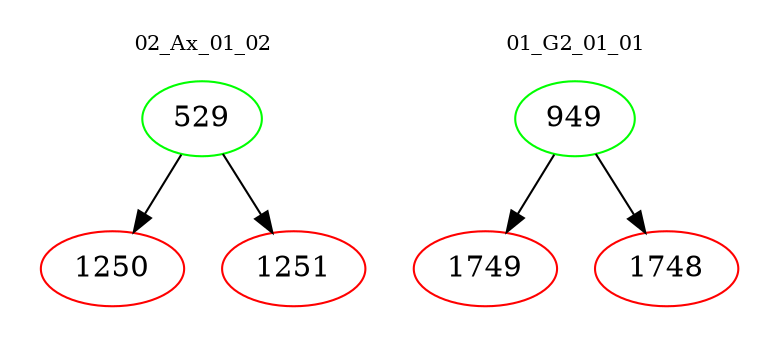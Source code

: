 digraph{
subgraph cluster_0 {
color = white
label = "02_Ax_01_02";
fontsize=10;
T0_529 [label="529", color="green"]
T0_529 -> T0_1250 [color="black"]
T0_1250 [label="1250", color="red"]
T0_529 -> T0_1251 [color="black"]
T0_1251 [label="1251", color="red"]
}
subgraph cluster_1 {
color = white
label = "01_G2_01_01";
fontsize=10;
T1_949 [label="949", color="green"]
T1_949 -> T1_1749 [color="black"]
T1_1749 [label="1749", color="red"]
T1_949 -> T1_1748 [color="black"]
T1_1748 [label="1748", color="red"]
}
}
